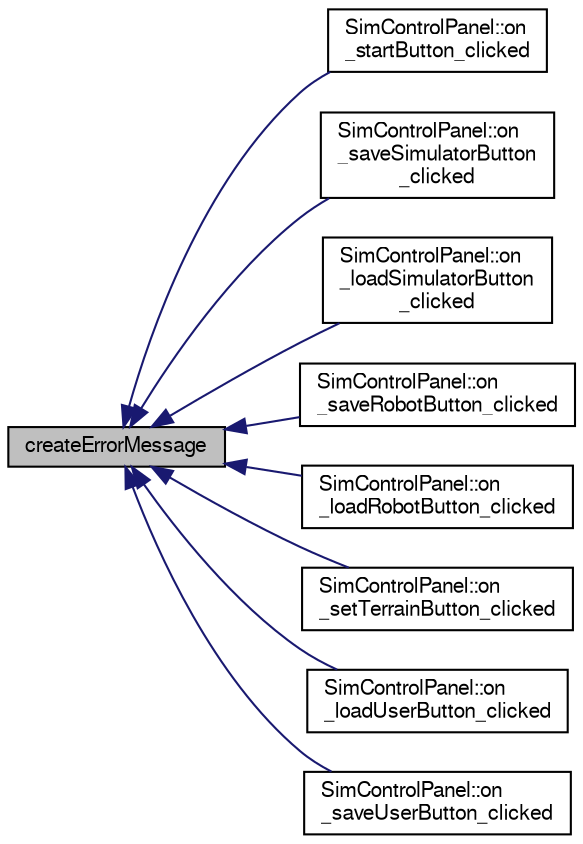 digraph "createErrorMessage"
{
  edge [fontname="FreeSans",fontsize="10",labelfontname="FreeSans",labelfontsize="10"];
  node [fontname="FreeSans",fontsize="10",shape=record];
  rankdir="LR";
  Node1 [label="createErrorMessage",height=0.2,width=0.4,color="black", fillcolor="grey75", style="filled", fontcolor="black"];
  Node1 -> Node2 [dir="back",color="midnightblue",fontsize="10",style="solid",fontname="FreeSans"];
  Node2 [label="SimControlPanel::on\l_startButton_clicked",height=0.2,width=0.4,color="black", fillcolor="white", style="filled",URL="$d1/d22/class_sim_control_panel.html#afdfa6b365805d23d5438862de97856ae"];
  Node1 -> Node3 [dir="back",color="midnightblue",fontsize="10",style="solid",fontname="FreeSans"];
  Node3 [label="SimControlPanel::on\l_saveSimulatorButton\l_clicked",height=0.2,width=0.4,color="black", fillcolor="white", style="filled",URL="$d1/d22/class_sim_control_panel.html#a60bac36419bd6e73eb6ea69c006fff42"];
  Node1 -> Node4 [dir="back",color="midnightblue",fontsize="10",style="solid",fontname="FreeSans"];
  Node4 [label="SimControlPanel::on\l_loadSimulatorButton\l_clicked",height=0.2,width=0.4,color="black", fillcolor="white", style="filled",URL="$d1/d22/class_sim_control_panel.html#a24375331e70d23b8e5f39703c009edb8"];
  Node1 -> Node5 [dir="back",color="midnightblue",fontsize="10",style="solid",fontname="FreeSans"];
  Node5 [label="SimControlPanel::on\l_saveRobotButton_clicked",height=0.2,width=0.4,color="black", fillcolor="white", style="filled",URL="$d1/d22/class_sim_control_panel.html#a46ade2ee740fbaf1466b226a62e72ceb"];
  Node1 -> Node6 [dir="back",color="midnightblue",fontsize="10",style="solid",fontname="FreeSans"];
  Node6 [label="SimControlPanel::on\l_loadRobotButton_clicked",height=0.2,width=0.4,color="black", fillcolor="white", style="filled",URL="$d1/d22/class_sim_control_panel.html#a932918fe9325002dec7f5585c4bfc4f3"];
  Node1 -> Node7 [dir="back",color="midnightblue",fontsize="10",style="solid",fontname="FreeSans"];
  Node7 [label="SimControlPanel::on\l_setTerrainButton_clicked",height=0.2,width=0.4,color="black", fillcolor="white", style="filled",URL="$d1/d22/class_sim_control_panel.html#adaa9b0d834169514c675148f78f29962"];
  Node1 -> Node8 [dir="back",color="midnightblue",fontsize="10",style="solid",fontname="FreeSans"];
  Node8 [label="SimControlPanel::on\l_loadUserButton_clicked",height=0.2,width=0.4,color="black", fillcolor="white", style="filled",URL="$d1/d22/class_sim_control_panel.html#a9a891de8902696e8c1775978d517ed58"];
  Node1 -> Node9 [dir="back",color="midnightblue",fontsize="10",style="solid",fontname="FreeSans"];
  Node9 [label="SimControlPanel::on\l_saveUserButton_clicked",height=0.2,width=0.4,color="black", fillcolor="white", style="filled",URL="$d1/d22/class_sim_control_panel.html#a96301cf6c70c8339547f448a47ee1307"];
}
